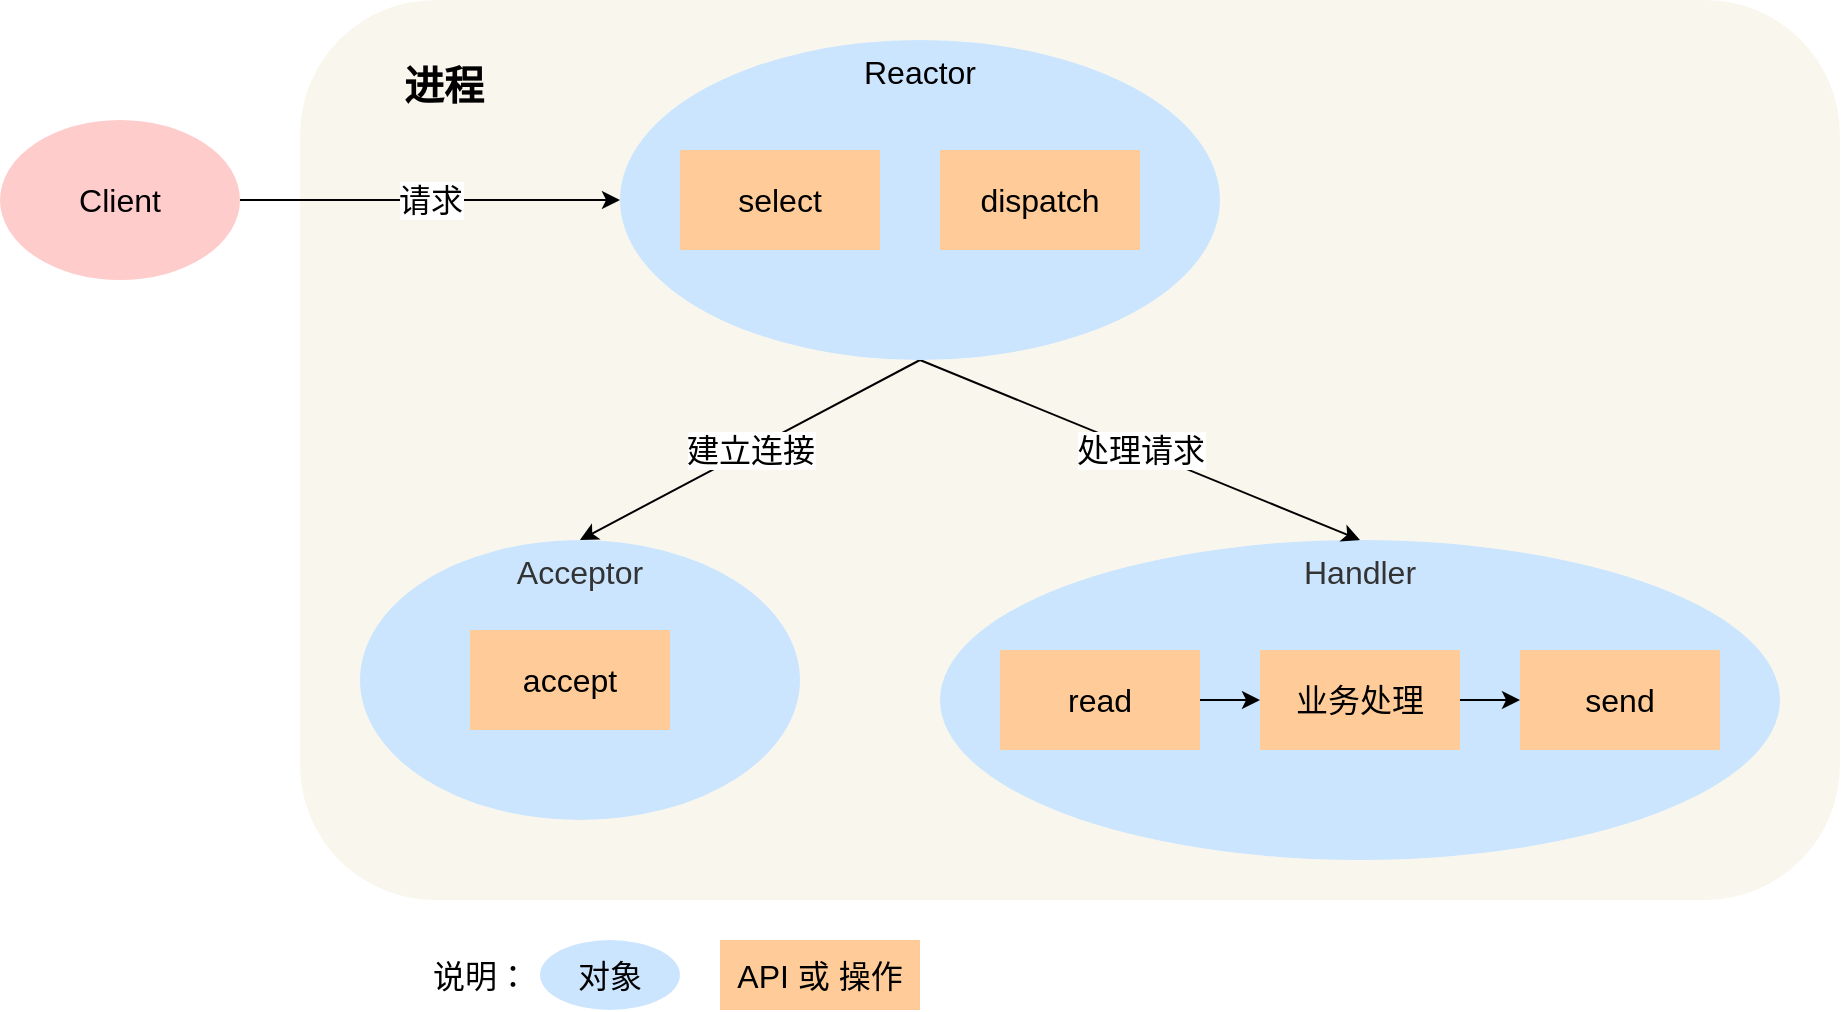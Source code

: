 <mxfile version="14.5.3" type="github">
  <diagram id="3Wau5_Fi5CU8AMhD_Lpf" name="第 1 页">
    <mxGraphModel dx="1361" dy="763" grid="1" gridSize="10" guides="1" tooltips="1" connect="1" arrows="1" fold="1" page="1" pageScale="1" pageWidth="827" pageHeight="1169" math="0" shadow="0">
      <root>
        <mxCell id="0" />
        <mxCell id="1" parent="0" />
        <mxCell id="vccSvxHyjm0V3kO-Sszf-13" value="&lt;font style=&quot;font-size: 20px&quot;&gt;&lt;b&gt;&amp;nbsp; &amp;nbsp; &amp;nbsp; &amp;nbsp; &lt;br&gt;&amp;nbsp; &amp;nbsp; &amp;nbsp; &amp;nbsp; &amp;nbsp;进程&lt;/b&gt;&lt;/font&gt;" style="rounded=1;whiteSpace=wrap;html=1;fontSize=16;align=left;verticalAlign=top;fillColor=#f9f7ed;strokeColor=none;" vertex="1" parent="1">
          <mxGeometry x="-60" y="210" width="770" height="450" as="geometry" />
        </mxCell>
        <mxCell id="vccSvxHyjm0V3kO-Sszf-7" value="&lt;span style=&quot;color: rgb(51, 51, 51); font-family: &amp;quot;pingfang sc&amp;quot;, &amp;quot;lantinghei sc&amp;quot;, &amp;quot;microsoft yahei&amp;quot;, &amp;quot;hiragino sans gb&amp;quot;, &amp;quot;microsoft sans serif&amp;quot;, &amp;quot;wenquanyi micro hei&amp;quot;, helvetica, sans-serif;&quot;&gt;Handler&lt;/span&gt;" style="ellipse;whiteSpace=wrap;html=1;verticalAlign=top;fontSize=16;fillColor=#cce5ff;labelBackgroundColor=none;strokeColor=none;" vertex="1" parent="1">
          <mxGeometry x="260" y="480" width="420" height="160" as="geometry" />
        </mxCell>
        <mxCell id="vccSvxHyjm0V3kO-Sszf-10" value="建立连接" style="rounded=0;orthogonalLoop=1;jettySize=auto;html=1;entryX=0.5;entryY=0;entryDx=0;entryDy=0;fontSize=16;exitX=0.5;exitY=1;exitDx=0;exitDy=0;" edge="1" parent="1" source="vccSvxHyjm0V3kO-Sszf-1" target="vccSvxHyjm0V3kO-Sszf-4">
          <mxGeometry relative="1" as="geometry" />
        </mxCell>
        <mxCell id="vccSvxHyjm0V3kO-Sszf-11" value="处理请求" style="rounded=0;orthogonalLoop=1;jettySize=auto;html=1;entryX=0.5;entryY=0;entryDx=0;entryDy=0;fontSize=16;" edge="1" parent="1" target="vccSvxHyjm0V3kO-Sszf-7">
          <mxGeometry relative="1" as="geometry">
            <mxPoint x="250" y="390" as="sourcePoint" />
          </mxGeometry>
        </mxCell>
        <mxCell id="vccSvxHyjm0V3kO-Sszf-1" value="&lt;span style=&quot;font-size: 16px; font-family: &amp;quot;pingfang sc&amp;quot;, &amp;quot;lantinghei sc&amp;quot;, &amp;quot;microsoft yahei&amp;quot;, &amp;quot;hiragino sans gb&amp;quot;, &amp;quot;microsoft sans serif&amp;quot;, &amp;quot;wenquanyi micro hei&amp;quot;, helvetica, sans-serif;&quot;&gt;Reactor&lt;/span&gt;" style="ellipse;html=1;verticalAlign=top;fontSize=16;fillColor=#cce5ff;whiteSpace=wrap;labelBackgroundColor=none;strokeColor=none;" vertex="1" parent="1">
          <mxGeometry x="100" y="230" width="300" height="160" as="geometry" />
        </mxCell>
        <mxCell id="vccSvxHyjm0V3kO-Sszf-2" value="select" style="rounded=0;whiteSpace=wrap;html=1;fontSize=16;fillColor=#ffcc99;strokeColor=none;" vertex="1" parent="1">
          <mxGeometry x="130" y="285" width="100" height="50" as="geometry" />
        </mxCell>
        <mxCell id="vccSvxHyjm0V3kO-Sszf-3" value="dispatch" style="rounded=0;whiteSpace=wrap;html=1;fontSize=16;fillColor=#ffcc99;strokeColor=none;" vertex="1" parent="1">
          <mxGeometry x="260" y="285" width="100" height="50" as="geometry" />
        </mxCell>
        <mxCell id="vccSvxHyjm0V3kO-Sszf-4" value="&lt;span style=&quot;color: rgb(51, 51, 51); font-family: &amp;quot;pingfang sc&amp;quot;, &amp;quot;lantinghei sc&amp;quot;, &amp;quot;microsoft yahei&amp;quot;, &amp;quot;hiragino sans gb&amp;quot;, &amp;quot;microsoft sans serif&amp;quot;, &amp;quot;wenquanyi micro hei&amp;quot;, helvetica, sans-serif;&quot;&gt;Acceptor&lt;/span&gt;" style="ellipse;whiteSpace=wrap;html=1;verticalAlign=top;fontSize=16;fillColor=#cce5ff;labelBackgroundColor=none;strokeColor=none;" vertex="1" parent="1">
          <mxGeometry x="-30" y="480" width="220" height="140" as="geometry" />
        </mxCell>
        <mxCell id="vccSvxHyjm0V3kO-Sszf-5" value="accept" style="rounded=0;whiteSpace=wrap;html=1;fontSize=16;fillColor=#ffcc99;strokeColor=none;" vertex="1" parent="1">
          <mxGeometry x="25" y="525" width="100" height="50" as="geometry" />
        </mxCell>
        <mxCell id="vccSvxHyjm0V3kO-Sszf-6" value="send" style="rounded=0;whiteSpace=wrap;html=1;fontSize=16;fillColor=#ffcc99;strokeColor=none;" vertex="1" parent="1">
          <mxGeometry x="550" y="535" width="100" height="50" as="geometry" />
        </mxCell>
        <mxCell id="vccSvxHyjm0V3kO-Sszf-15" style="edgeStyle=none;rounded=0;orthogonalLoop=1;jettySize=auto;html=1;entryX=0;entryY=0.5;entryDx=0;entryDy=0;fontSize=16;" edge="1" parent="1" source="vccSvxHyjm0V3kO-Sszf-8" target="vccSvxHyjm0V3kO-Sszf-9">
          <mxGeometry relative="1" as="geometry" />
        </mxCell>
        <mxCell id="vccSvxHyjm0V3kO-Sszf-8" value="read" style="rounded=0;whiteSpace=wrap;html=1;fontSize=16;fillColor=#ffcc99;strokeColor=none;" vertex="1" parent="1">
          <mxGeometry x="290" y="535" width="100" height="50" as="geometry" />
        </mxCell>
        <mxCell id="vccSvxHyjm0V3kO-Sszf-16" style="edgeStyle=none;rounded=0;orthogonalLoop=1;jettySize=auto;html=1;entryX=0;entryY=0.5;entryDx=0;entryDy=0;fontSize=16;" edge="1" parent="1" source="vccSvxHyjm0V3kO-Sszf-9" target="vccSvxHyjm0V3kO-Sszf-6">
          <mxGeometry relative="1" as="geometry" />
        </mxCell>
        <mxCell id="vccSvxHyjm0V3kO-Sszf-9" value="业务处理" style="rounded=0;whiteSpace=wrap;html=1;fontSize=16;fillColor=#ffcc99;strokeColor=none;" vertex="1" parent="1">
          <mxGeometry x="420" y="535" width="100" height="50" as="geometry" />
        </mxCell>
        <mxCell id="vccSvxHyjm0V3kO-Sszf-14" value="请求" style="edgeStyle=none;rounded=0;orthogonalLoop=1;jettySize=auto;html=1;fontSize=16;entryX=0;entryY=0.5;entryDx=0;entryDy=0;" edge="1" parent="1" source="vccSvxHyjm0V3kO-Sszf-12" target="vccSvxHyjm0V3kO-Sszf-1">
          <mxGeometry relative="1" as="geometry" />
        </mxCell>
        <mxCell id="vccSvxHyjm0V3kO-Sszf-12" value="Client" style="ellipse;whiteSpace=wrap;html=1;fontSize=16;fillColor=#ffcccc;strokeColor=none;" vertex="1" parent="1">
          <mxGeometry x="-210" y="270" width="120" height="80" as="geometry" />
        </mxCell>
        <mxCell id="vccSvxHyjm0V3kO-Sszf-17" value="说明：" style="text;html=1;align=center;verticalAlign=middle;resizable=0;points=[];autosize=1;fontSize=16;fontColor=#000000;" vertex="1" parent="1">
          <mxGeometry y="687.5" width="60" height="20" as="geometry" />
        </mxCell>
        <mxCell id="vccSvxHyjm0V3kO-Sszf-18" value="对象" style="ellipse;whiteSpace=wrap;html=1;labelBackgroundColor=none;fontSize=16;align=center;fillColor=#cce5ff;strokeColor=none;" vertex="1" parent="1">
          <mxGeometry x="60" y="680" width="70" height="35" as="geometry" />
        </mxCell>
        <mxCell id="vccSvxHyjm0V3kO-Sszf-19" value="API 或 操作" style="rounded=0;whiteSpace=wrap;html=1;fontSize=16;fillColor=#ffcc99;strokeColor=none;fontStyle=0" vertex="1" parent="1">
          <mxGeometry x="150" y="680" width="100" height="35" as="geometry" />
        </mxCell>
      </root>
    </mxGraphModel>
  </diagram>
</mxfile>
